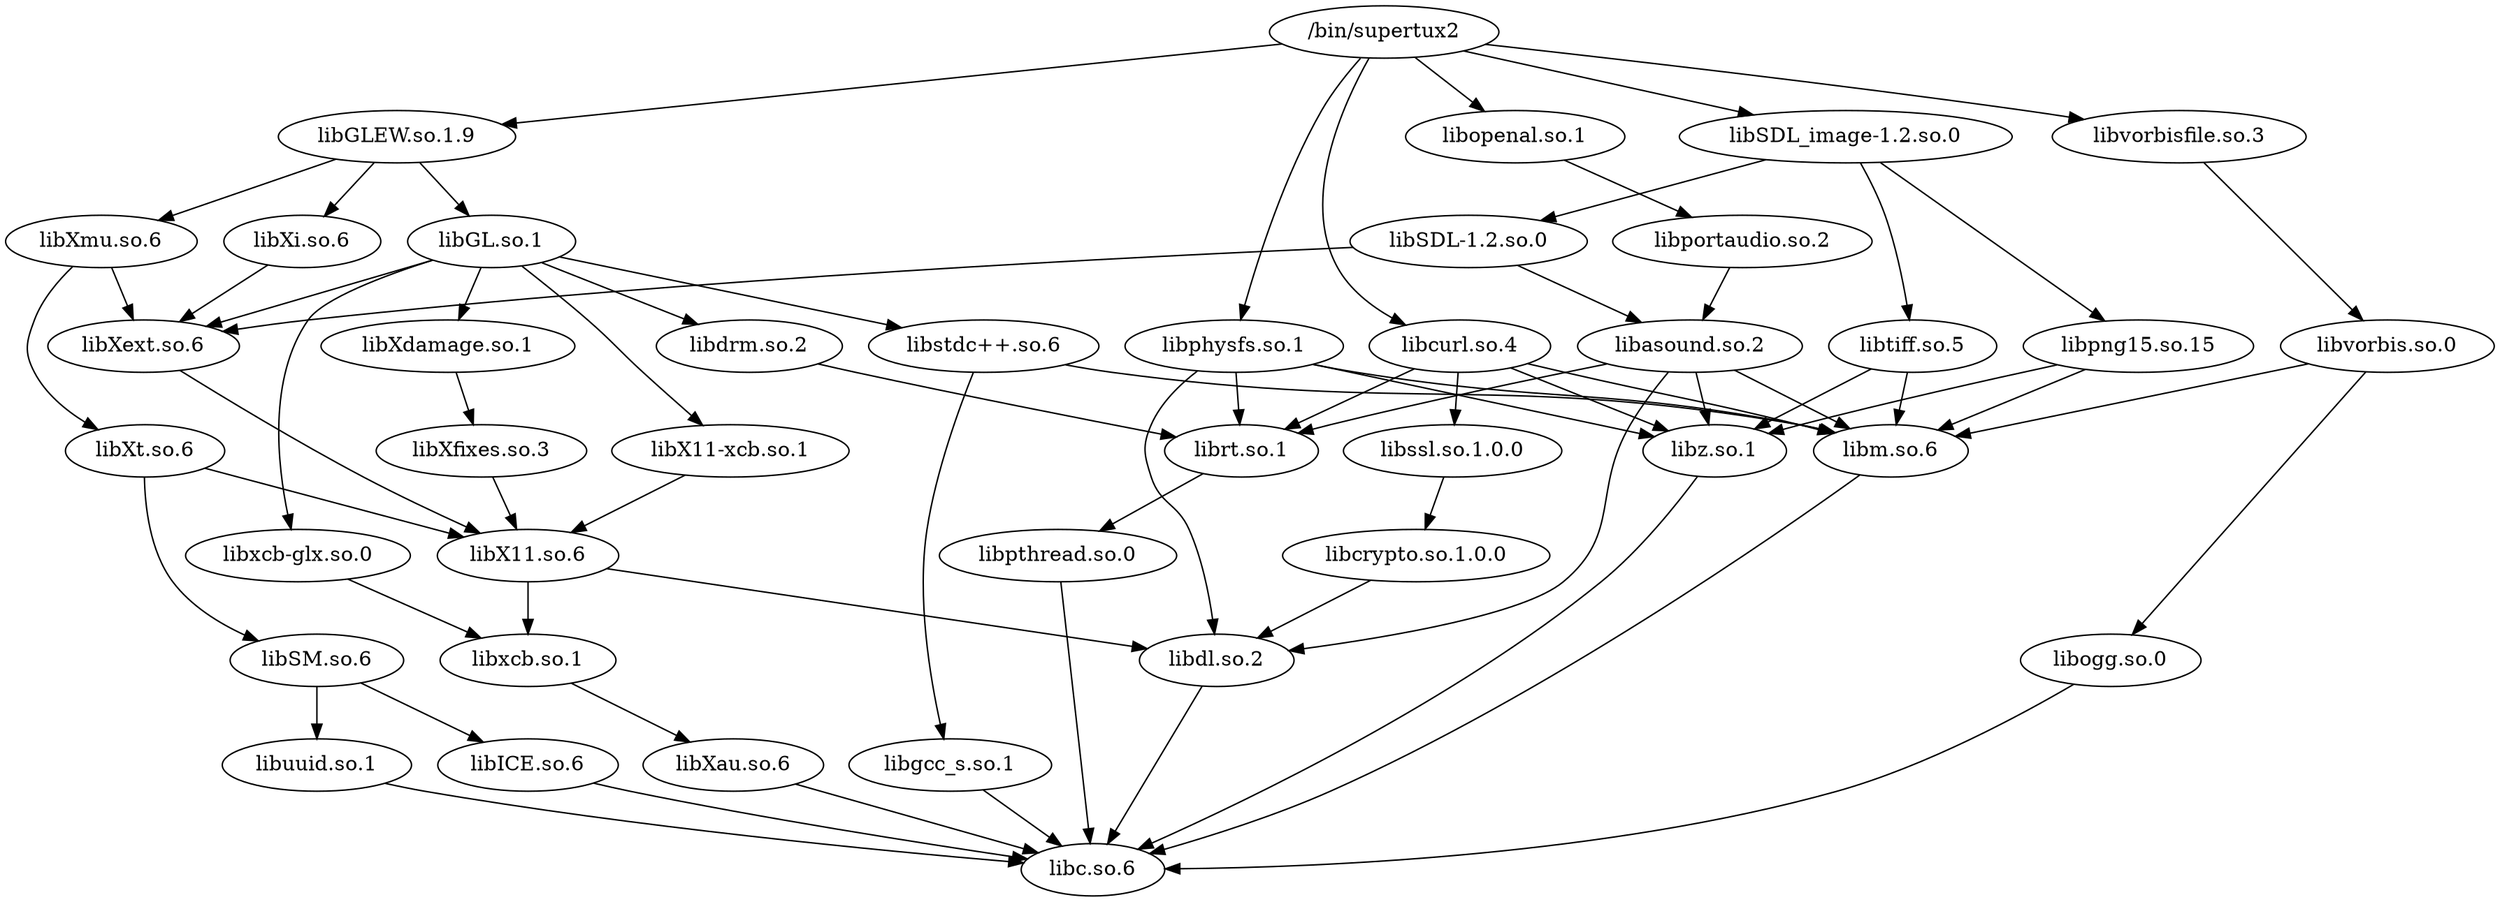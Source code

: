 digraph G {
	graph [layout=dot];
	_bin_supertux2	 [label="/bin/supertux2"];
	libcurl_so_4	 [label="libcurl.so.4"];
	_bin_supertux2 -> libcurl_so_4;
	libSDL_image_1_2_so_0	 [label="libSDL_image-1.2.so.0"];
	_bin_supertux2 -> libSDL_image_1_2_so_0;
	libopenal_so_1	 [label="libopenal.so.1"];
	_bin_supertux2 -> libopenal_so_1;
	libvorbisfile_so_3	 [label="libvorbisfile.so.3"];
	_bin_supertux2 -> libvorbisfile_so_3;
	libphysfs_so_1	 [label="libphysfs.so.1"];
	_bin_supertux2 -> libphysfs_so_1;
	libGLEW_so_1_9	 [label="libGLEW.so.1.9"];
	_bin_supertux2 -> libGLEW_so_1_9;
	librt_so_1	 [label="librt.so.1"];
	libpthread_so_0	 [label="libpthread.so.0"];
	librt_so_1 -> libpthread_so_0;
	libdl_so_2	 [label="libdl.so.2"];
	libc_so_6	 [label="libc.so.6"];
	libdl_so_2 -> libc_so_6;
	libpthread_so_0 -> libc_so_6;
	libICE_so_6	 [label="libICE.so.6"];
	libICE_so_6 -> libc_so_6;
	libvorbis_so_0	 [label="libvorbis.so.0"];
	libm_so_6	 [label="libm.so.6"];
	libvorbis_so_0 -> libm_so_6;
	libogg_so_0	 [label="libogg.so.0"];
	libvorbis_so_0 -> libogg_so_0;
	libm_so_6 -> libc_so_6;
	libogg_so_0 -> libc_so_6;
	libcurl_so_4 -> librt_so_1;
	libcurl_so_4 -> libm_so_6;
	libssl_so_1_0_0	 [label="libssl.so.1.0.0"];
	libcurl_so_4 -> libssl_so_1_0_0;
	libz_so_1	 [label="libz.so.1"];
	libcurl_so_4 -> libz_so_1;
	libSDL_1_2_so_0	 [label="libSDL-1.2.so.0"];
	libXext_so_6	 [label="libXext.so.6"];
	libSDL_1_2_so_0 -> libXext_so_6;
	libasound_so_2	 [label="libasound.so.2"];
	libSDL_1_2_so_0 -> libasound_so_2;
	libtiff_so_5	 [label="libtiff.so.5"];
	libSDL_image_1_2_so_0 -> libtiff_so_5;
	libpng15_so_15	 [label="libpng15.so.15"];
	libSDL_image_1_2_so_0 -> libpng15_so_15;
	libSDL_image_1_2_so_0 -> libSDL_1_2_so_0;
	libportaudio_so_2	 [label="libportaudio.so.2"];
	libopenal_so_1 -> libportaudio_so_2;
	libvorbisfile_so_3 -> libvorbis_so_0;
	libphysfs_so_1 -> librt_so_1;
	libphysfs_so_1 -> libdl_so_2;
	libphysfs_so_1 -> libm_so_6;
	libphysfs_so_1 -> libz_so_1;
	libGL_so_1	 [label="libGL.so.1"];
	libGL_so_1 -> libXext_so_6;
	libXdamage_so_1	 [label="libXdamage.so.1"];
	libGL_so_1 -> libXdamage_so_1;
	libX11_xcb_so_1	 [label="libX11-xcb.so.1"];
	libGL_so_1 -> libX11_xcb_so_1;
	libxcb_glx_so_0	 [label="libxcb-glx.so.0"];
	libGL_so_1 -> libxcb_glx_so_0;
	libdrm_so_2	 [label="libdrm.so.2"];
	libGL_so_1 -> libdrm_so_2;
	libstdc___so_6	 [label="libstdc++.so.6"];
	libGL_so_1 -> libstdc___so_6;
	libSM_so_6	 [label="libSM.so.6"];
	libSM_so_6 -> libICE_so_6;
	libuuid_so_1	 [label="libuuid.so.1"];
	libSM_so_6 -> libuuid_so_1;
	libX11_so_6	 [label="libX11.so.6"];
	libxcb_so_1	 [label="libxcb.so.1"];
	libX11_so_6 -> libxcb_so_1;
	libX11_so_6 -> libdl_so_2;
	libXext_so_6 -> libX11_so_6;
	libXmu_so_6	 [label="libXmu.so.6"];
	libGLEW_so_1_9 -> libXmu_so_6;
	libXi_so_6	 [label="libXi.so.6"];
	libGLEW_so_1_9 -> libXi_so_6;
	libGLEW_so_1_9 -> libGL_so_1;
	libstdc___so_6 -> libm_so_6;
	libgcc_s_so_1	 [label="libgcc_s.so.1"];
	libstdc___so_6 -> libgcc_s_so_1;
	libgcc_s_so_1 -> libc_so_6;
	libcrypto_so_1_0_0	 [label="libcrypto.so.1.0.0"];
	libssl_so_1_0_0 -> libcrypto_so_1_0_0;
	libcrypto_so_1_0_0 -> libdl_so_2;
	libz_so_1 -> libc_so_6;
	libXau_so_6	 [label="libXau.so.6"];
	libxcb_so_1 -> libXau_so_6;
	libXau_so_6 -> libc_so_6;
	libasound_so_2 -> libz_so_1;
	libasound_so_2 -> libm_so_6;
	libasound_so_2 -> libdl_so_2;
	libasound_so_2 -> librt_so_1;
	libtiff_so_5 -> libz_so_1;
	libtiff_so_5 -> libm_so_6;
	libpng15_so_15 -> libz_so_1;
	libpng15_so_15 -> libm_so_6;
	libportaudio_so_2 -> libasound_so_2;
	libXfixes_so_3	 [label="libXfixes.so.3"];
	libXdamage_so_1 -> libXfixes_so_3;
	libXfixes_so_3 -> libX11_so_6;
	libX11_xcb_so_1 -> libX11_so_6;
	libxcb_glx_so_0 -> libxcb_so_1;
	libdrm_so_2 -> librt_so_1;
	libuuid_so_1 -> libc_so_6;
	libXt_so_6	 [label="libXt.so.6"];
	libXmu_so_6 -> libXt_so_6;
	libXmu_so_6 -> libXext_so_6;
	libXt_so_6 -> libSM_so_6;
	libXt_so_6 -> libX11_so_6;
	libXi_so_6 -> libXext_so_6;
}
